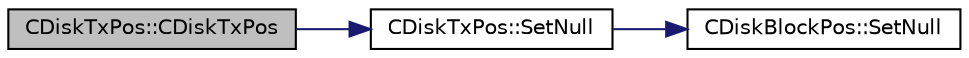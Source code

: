 digraph "CDiskTxPos::CDiskTxPos"
{
  edge [fontname="Helvetica",fontsize="10",labelfontname="Helvetica",labelfontsize="10"];
  node [fontname="Helvetica",fontsize="10",shape=record];
  rankdir="LR";
  Node2 [label="CDiskTxPos::CDiskTxPos",height=0.2,width=0.4,color="black", fillcolor="grey75", style="filled", fontcolor="black"];
  Node2 -> Node3 [color="midnightblue",fontsize="10",style="solid",fontname="Helvetica"];
  Node3 [label="CDiskTxPos::SetNull",height=0.2,width=0.4,color="black", fillcolor="white", style="filled",URL="$struct_c_disk_tx_pos.html#a22eb47d077f9c355373772eb42853fcf"];
  Node3 -> Node4 [color="midnightblue",fontsize="10",style="solid",fontname="Helvetica"];
  Node4 [label="CDiskBlockPos::SetNull",height=0.2,width=0.4,color="black", fillcolor="white", style="filled",URL="$struct_c_disk_block_pos.html#a0a6ba113219a456472081ee6d6b20a72"];
}
